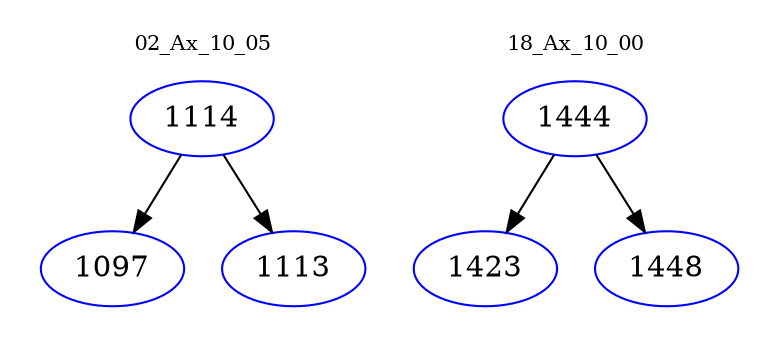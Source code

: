 digraph{
subgraph cluster_0 {
color = white
label = "02_Ax_10_05";
fontsize=10;
T0_1114 [label="1114", color="blue"]
T0_1114 -> T0_1097 [color="black"]
T0_1097 [label="1097", color="blue"]
T0_1114 -> T0_1113 [color="black"]
T0_1113 [label="1113", color="blue"]
}
subgraph cluster_1 {
color = white
label = "18_Ax_10_00";
fontsize=10;
T1_1444 [label="1444", color="blue"]
T1_1444 -> T1_1423 [color="black"]
T1_1423 [label="1423", color="blue"]
T1_1444 -> T1_1448 [color="black"]
T1_1448 [label="1448", color="blue"]
}
}
